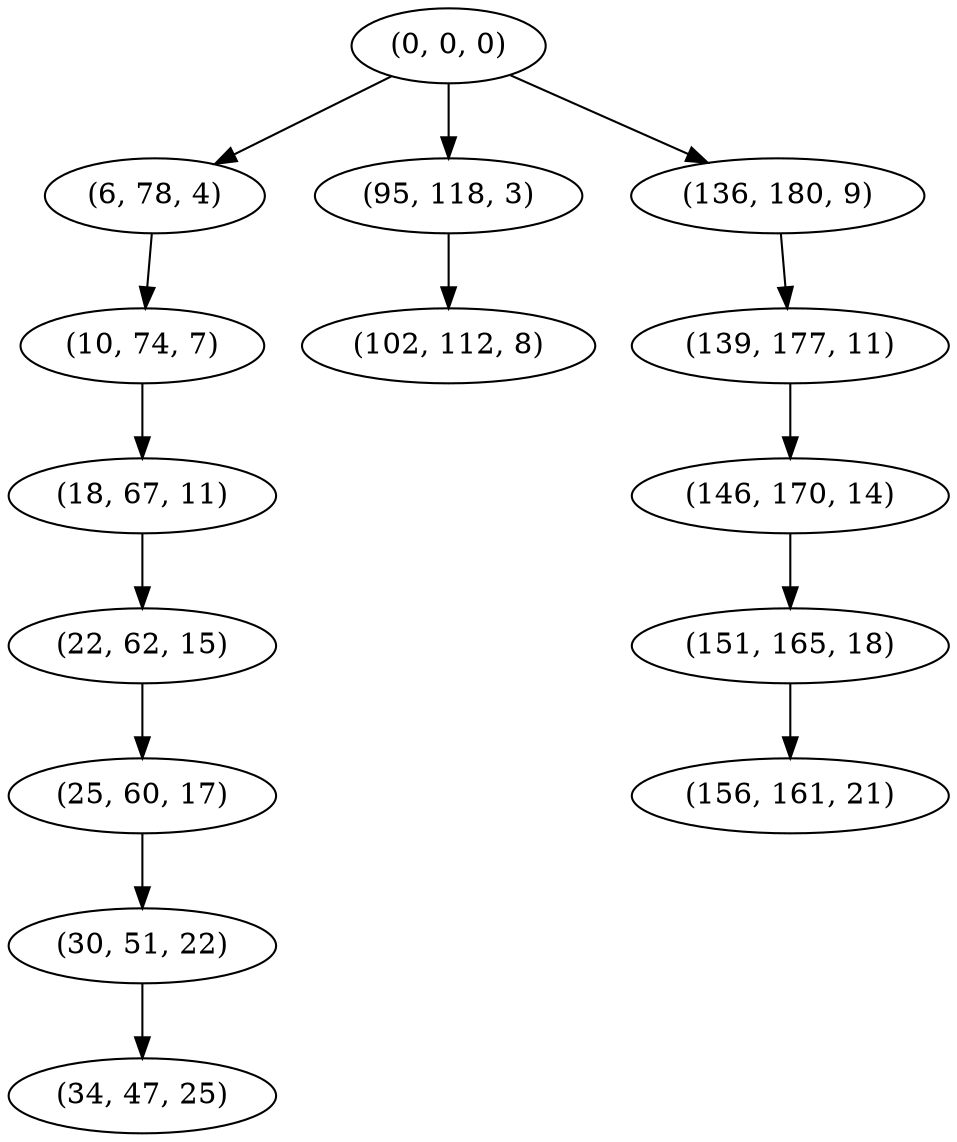 digraph tree {
    "(0, 0, 0)";
    "(6, 78, 4)";
    "(10, 74, 7)";
    "(18, 67, 11)";
    "(22, 62, 15)";
    "(25, 60, 17)";
    "(30, 51, 22)";
    "(34, 47, 25)";
    "(95, 118, 3)";
    "(102, 112, 8)";
    "(136, 180, 9)";
    "(139, 177, 11)";
    "(146, 170, 14)";
    "(151, 165, 18)";
    "(156, 161, 21)";
    "(0, 0, 0)" -> "(6, 78, 4)";
    "(0, 0, 0)" -> "(95, 118, 3)";
    "(0, 0, 0)" -> "(136, 180, 9)";
    "(6, 78, 4)" -> "(10, 74, 7)";
    "(10, 74, 7)" -> "(18, 67, 11)";
    "(18, 67, 11)" -> "(22, 62, 15)";
    "(22, 62, 15)" -> "(25, 60, 17)";
    "(25, 60, 17)" -> "(30, 51, 22)";
    "(30, 51, 22)" -> "(34, 47, 25)";
    "(95, 118, 3)" -> "(102, 112, 8)";
    "(136, 180, 9)" -> "(139, 177, 11)";
    "(139, 177, 11)" -> "(146, 170, 14)";
    "(146, 170, 14)" -> "(151, 165, 18)";
    "(151, 165, 18)" -> "(156, 161, 21)";
}
